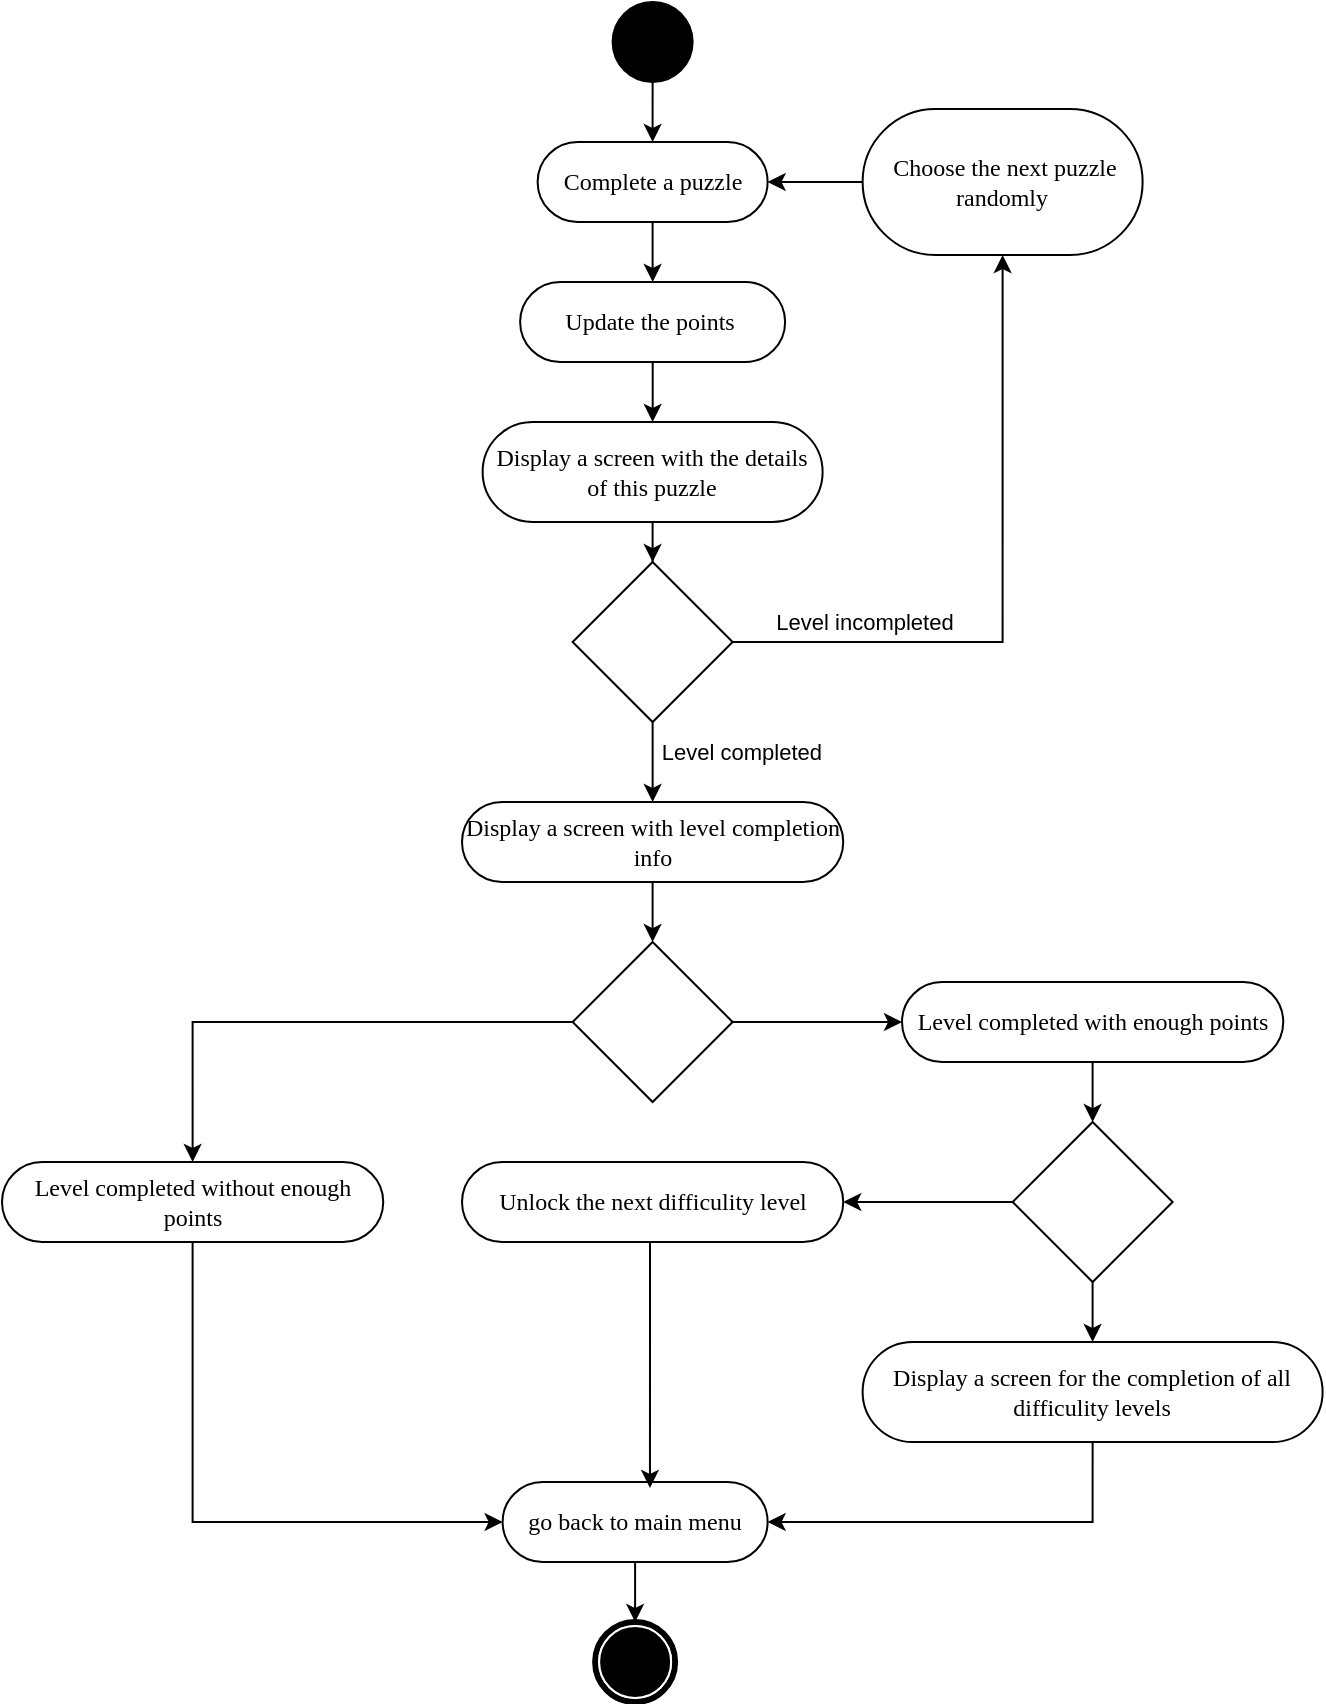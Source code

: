 <mxfile version="23.1.2" type="github">
  <diagram name="第 1 页" id="f0YeDjMEGShFUGs4qQmA">
    <mxGraphModel dx="2074" dy="3478" grid="1" gridSize="10" guides="1" tooltips="1" connect="1" arrows="1" fold="1" page="1" pageScale="1" pageWidth="827" pageHeight="1169" math="0" shadow="0">
      <root>
        <mxCell id="0" />
        <mxCell id="1" parent="0" />
        <mxCell id="w6Ssev359jJsRczqyK-9-29" value="" style="edgeStyle=orthogonalEdgeStyle;rounded=0;orthogonalLoop=1;jettySize=auto;html=1;" parent="1" source="w6Ssev359jJsRczqyK-9-2" target="w6Ssev359jJsRczqyK-9-28" edge="1">
          <mxGeometry relative="1" as="geometry" />
        </mxCell>
        <mxCell id="w6Ssev359jJsRczqyK-9-2" value="Update the points&amp;nbsp;" style="rounded=1;whiteSpace=wrap;html=1;shadow=0;comic=0;labelBackgroundColor=none;strokeWidth=1;fontFamily=Verdana;fontSize=12;align=center;arcSize=50;" parent="1" vertex="1">
          <mxGeometry x="259.06" y="-2140" width="132.5" height="40" as="geometry" />
        </mxCell>
        <mxCell id="w6Ssev359jJsRczqyK-9-3" value="" style="edgeStyle=orthogonalEdgeStyle;rounded=0;orthogonalLoop=1;jettySize=auto;html=1;entryX=0.5;entryY=0;entryDx=0;entryDy=0;" parent="1" source="w6Ssev359jJsRczqyK-9-4" target="w6Ssev359jJsRczqyK-9-27" edge="1">
          <mxGeometry relative="1" as="geometry">
            <mxPoint x="325.31" y="-2210" as="targetPoint" />
          </mxGeometry>
        </mxCell>
        <mxCell id="w6Ssev359jJsRczqyK-9-4" value="" style="ellipse;whiteSpace=wrap;html=1;rounded=0;shadow=0;comic=0;labelBackgroundColor=none;strokeWidth=1;fillColor=#000000;fontFamily=Verdana;fontSize=12;align=center;" parent="1" vertex="1">
          <mxGeometry x="305.31" y="-2280" width="40" height="40" as="geometry" />
        </mxCell>
        <mxCell id="w6Ssev359jJsRczqyK-9-25" value="" style="shape=mxgraph.bpmn.shape;html=1;verticalLabelPosition=bottom;labelBackgroundColor=#ffffff;verticalAlign=top;perimeter=ellipsePerimeter;outline=end;symbol=terminate;rounded=0;shadow=0;comic=0;strokeWidth=1;fontFamily=Verdana;fontSize=12;align=center;" parent="1" vertex="1">
          <mxGeometry x="296.56" y="-1470" width="40" height="40" as="geometry" />
        </mxCell>
        <mxCell id="w6Ssev359jJsRczqyK-9-26" value="" style="edgeStyle=orthogonalEdgeStyle;rounded=0;orthogonalLoop=1;jettySize=auto;html=1;" parent="1" source="w6Ssev359jJsRczqyK-9-27" target="w6Ssev359jJsRczqyK-9-2" edge="1">
          <mxGeometry relative="1" as="geometry" />
        </mxCell>
        <mxCell id="w6Ssev359jJsRczqyK-9-27" value="Complete a puzzle" style="rounded=1;whiteSpace=wrap;html=1;shadow=0;comic=0;labelBackgroundColor=none;strokeWidth=1;fontFamily=Verdana;fontSize=12;align=center;arcSize=50;" parent="1" vertex="1">
          <mxGeometry x="267.81" y="-2210" width="115" height="40" as="geometry" />
        </mxCell>
        <mxCell id="w6Ssev359jJsRczqyK-9-31" value="" style="edgeStyle=orthogonalEdgeStyle;rounded=0;orthogonalLoop=1;jettySize=auto;html=1;" parent="1" source="w6Ssev359jJsRczqyK-9-28" target="w6Ssev359jJsRczqyK-9-30" edge="1">
          <mxGeometry relative="1" as="geometry" />
        </mxCell>
        <mxCell id="w6Ssev359jJsRczqyK-9-28" value="Display a screen with the details of this puzzle" style="rounded=1;whiteSpace=wrap;html=1;shadow=0;comic=0;labelBackgroundColor=none;strokeWidth=1;fontFamily=Verdana;fontSize=12;align=center;arcSize=50;" parent="1" vertex="1">
          <mxGeometry x="240.31" y="-2070" width="170" height="50" as="geometry" />
        </mxCell>
        <mxCell id="w6Ssev359jJsRczqyK-9-47" value="" style="edgeStyle=orthogonalEdgeStyle;rounded=0;orthogonalLoop=1;jettySize=auto;html=1;entryX=0.5;entryY=0;entryDx=0;entryDy=0;" parent="1" source="w6Ssev359jJsRczqyK-9-30" target="w6Ssev359jJsRczqyK-9-34" edge="1">
          <mxGeometry relative="1" as="geometry">
            <mxPoint x="325.4" y="-1890" as="targetPoint" />
          </mxGeometry>
        </mxCell>
        <mxCell id="w6Ssev359jJsRczqyK-9-50" value="Level completed&amp;nbsp;" style="edgeLabel;html=1;align=center;verticalAlign=middle;resizable=0;points=[];" parent="w6Ssev359jJsRczqyK-9-47" vertex="1" connectable="0">
          <mxGeometry x="-0.276" relative="1" as="geometry">
            <mxPoint x="45" as="offset" />
          </mxGeometry>
        </mxCell>
        <mxCell id="v0xXK9j6HNpIpHMnE0X--4" value="" style="edgeStyle=orthogonalEdgeStyle;rounded=0;orthogonalLoop=1;jettySize=auto;html=1;entryX=0.5;entryY=1;entryDx=0;entryDy=0;" parent="1" source="w6Ssev359jJsRczqyK-9-30" target="v0xXK9j6HNpIpHMnE0X--6" edge="1">
          <mxGeometry relative="1" as="geometry">
            <mxPoint x="480.31" y="-1960" as="targetPoint" />
          </mxGeometry>
        </mxCell>
        <mxCell id="v0xXK9j6HNpIpHMnE0X--5" value="Level incompleted" style="edgeLabel;html=1;align=center;verticalAlign=middle;resizable=0;points=[];" parent="v0xXK9j6HNpIpHMnE0X--4" vertex="1" connectable="0">
          <mxGeometry x="-0.074" y="1" relative="1" as="geometry">
            <mxPoint x="-69" y="7" as="offset" />
          </mxGeometry>
        </mxCell>
        <mxCell id="w6Ssev359jJsRczqyK-9-30" value="" style="rhombus;whiteSpace=wrap;html=1;" parent="1" vertex="1">
          <mxGeometry x="285.31" y="-2000" width="80" height="80" as="geometry" />
        </mxCell>
        <mxCell id="1_Lp_Znfj6XmXs-wdfdf-5" value="" style="edgeStyle=orthogonalEdgeStyle;rounded=0;orthogonalLoop=1;jettySize=auto;html=1;" edge="1" parent="1" source="w6Ssev359jJsRczqyK-9-34" target="1_Lp_Znfj6XmXs-wdfdf-4">
          <mxGeometry relative="1" as="geometry" />
        </mxCell>
        <mxCell id="w6Ssev359jJsRczqyK-9-34" value="Display a screen with level completion info" style="rounded=1;whiteSpace=wrap;html=1;shadow=0;comic=0;labelBackgroundColor=none;strokeWidth=1;fontFamily=Verdana;fontSize=12;align=center;arcSize=50;" parent="1" vertex="1">
          <mxGeometry x="230" y="-1880" width="190.62" height="40" as="geometry" />
        </mxCell>
        <mxCell id="v0xXK9j6HNpIpHMnE0X--8" value="" style="edgeStyle=orthogonalEdgeStyle;rounded=0;orthogonalLoop=1;jettySize=auto;html=1;" parent="1" source="v0xXK9j6HNpIpHMnE0X--6" target="w6Ssev359jJsRczqyK-9-27" edge="1">
          <mxGeometry relative="1" as="geometry" />
        </mxCell>
        <mxCell id="v0xXK9j6HNpIpHMnE0X--6" value="&amp;nbsp;Choose the next puzzle randomly" style="rounded=1;whiteSpace=wrap;html=1;shadow=0;comic=0;labelBackgroundColor=none;strokeWidth=1;fontFamily=Verdana;fontSize=12;align=center;arcSize=50;" parent="1" vertex="1">
          <mxGeometry x="430.31" y="-2226.5" width="140" height="73" as="geometry" />
        </mxCell>
        <mxCell id="v0xXK9j6HNpIpHMnE0X--18" value="" style="edgeStyle=orthogonalEdgeStyle;rounded=0;orthogonalLoop=1;jettySize=auto;html=1;" parent="1" source="v0xXK9j6HNpIpHMnE0X--15" target="w6Ssev359jJsRczqyK-9-25" edge="1">
          <mxGeometry relative="1" as="geometry" />
        </mxCell>
        <mxCell id="v0xXK9j6HNpIpHMnE0X--15" value="go back to main menu" style="rounded=1;whiteSpace=wrap;html=1;shadow=0;comic=0;labelBackgroundColor=none;strokeWidth=1;fontFamily=Verdana;fontSize=12;align=center;arcSize=50;" parent="1" vertex="1">
          <mxGeometry x="250.31" y="-1540" width="132.5" height="40" as="geometry" />
        </mxCell>
        <mxCell id="1_Lp_Znfj6XmXs-wdfdf-7" value="" style="edgeStyle=orthogonalEdgeStyle;rounded=0;orthogonalLoop=1;jettySize=auto;html=1;" edge="1" parent="1" source="1_Lp_Znfj6XmXs-wdfdf-4" target="1_Lp_Znfj6XmXs-wdfdf-6">
          <mxGeometry relative="1" as="geometry" />
        </mxCell>
        <mxCell id="1_Lp_Znfj6XmXs-wdfdf-16" value="" style="edgeStyle=orthogonalEdgeStyle;rounded=0;orthogonalLoop=1;jettySize=auto;html=1;entryX=0.5;entryY=0;entryDx=0;entryDy=0;" edge="1" parent="1" source="1_Lp_Znfj6XmXs-wdfdf-4" target="1_Lp_Znfj6XmXs-wdfdf-8">
          <mxGeometry relative="1" as="geometry">
            <mxPoint x="225.31" y="-1770" as="targetPoint" />
          </mxGeometry>
        </mxCell>
        <mxCell id="1_Lp_Znfj6XmXs-wdfdf-4" value="" style="rhombus;whiteSpace=wrap;html=1;" vertex="1" parent="1">
          <mxGeometry x="285.31" y="-1810" width="80" height="80" as="geometry" />
        </mxCell>
        <mxCell id="1_Lp_Znfj6XmXs-wdfdf-11" value="" style="edgeStyle=orthogonalEdgeStyle;rounded=0;orthogonalLoop=1;jettySize=auto;html=1;" edge="1" parent="1" source="1_Lp_Znfj6XmXs-wdfdf-6" target="1_Lp_Znfj6XmXs-wdfdf-10">
          <mxGeometry relative="1" as="geometry" />
        </mxCell>
        <mxCell id="1_Lp_Znfj6XmXs-wdfdf-6" value="Level completed with enough points" style="rounded=1;whiteSpace=wrap;html=1;shadow=0;comic=0;labelBackgroundColor=none;strokeWidth=1;fontFamily=Verdana;fontSize=12;align=center;arcSize=50;" vertex="1" parent="1">
          <mxGeometry x="450" y="-1790" width="190.62" height="40" as="geometry" />
        </mxCell>
        <mxCell id="1_Lp_Znfj6XmXs-wdfdf-22" value="" style="edgeStyle=orthogonalEdgeStyle;rounded=0;orthogonalLoop=1;jettySize=auto;html=1;entryX=0;entryY=0.5;entryDx=0;entryDy=0;" edge="1" parent="1" source="1_Lp_Znfj6XmXs-wdfdf-8" target="v0xXK9j6HNpIpHMnE0X--15">
          <mxGeometry relative="1" as="geometry">
            <mxPoint x="145" y="-1600" as="targetPoint" />
            <Array as="points">
              <mxPoint x="95" y="-1520" />
            </Array>
          </mxGeometry>
        </mxCell>
        <mxCell id="1_Lp_Znfj6XmXs-wdfdf-8" value="Level completed without enough points" style="rounded=1;whiteSpace=wrap;html=1;shadow=0;comic=0;labelBackgroundColor=none;strokeWidth=1;fontFamily=Verdana;fontSize=12;align=center;arcSize=50;" vertex="1" parent="1">
          <mxGeometry y="-1700" width="190.62" height="40" as="geometry" />
        </mxCell>
        <mxCell id="1_Lp_Znfj6XmXs-wdfdf-17" value="" style="edgeStyle=orthogonalEdgeStyle;rounded=0;orthogonalLoop=1;jettySize=auto;html=1;" edge="1" parent="1" source="1_Lp_Znfj6XmXs-wdfdf-10" target="1_Lp_Znfj6XmXs-wdfdf-13">
          <mxGeometry relative="1" as="geometry" />
        </mxCell>
        <mxCell id="1_Lp_Znfj6XmXs-wdfdf-18" value="" style="edgeStyle=orthogonalEdgeStyle;rounded=0;orthogonalLoop=1;jettySize=auto;html=1;" edge="1" parent="1" source="1_Lp_Znfj6XmXs-wdfdf-10" target="1_Lp_Znfj6XmXs-wdfdf-14">
          <mxGeometry relative="1" as="geometry" />
        </mxCell>
        <mxCell id="1_Lp_Znfj6XmXs-wdfdf-10" value="" style="rhombus;whiteSpace=wrap;html=1;" vertex="1" parent="1">
          <mxGeometry x="505.31" y="-1720" width="80" height="80" as="geometry" />
        </mxCell>
        <mxCell id="1_Lp_Znfj6XmXs-wdfdf-28" value="" style="edgeStyle=orthogonalEdgeStyle;rounded=0;orthogonalLoop=1;jettySize=auto;html=1;entryX=0.556;entryY=0.075;entryDx=0;entryDy=0;entryPerimeter=0;" edge="1" parent="1" source="1_Lp_Znfj6XmXs-wdfdf-13" target="v0xXK9j6HNpIpHMnE0X--15">
          <mxGeometry relative="1" as="geometry">
            <mxPoint x="325" y="-1540" as="targetPoint" />
            <Array as="points">
              <mxPoint x="324" y="-1620" />
              <mxPoint x="324" y="-1620" />
            </Array>
          </mxGeometry>
        </mxCell>
        <mxCell id="1_Lp_Znfj6XmXs-wdfdf-13" value="Unlock the next difficulity level" style="rounded=1;whiteSpace=wrap;html=1;shadow=0;comic=0;labelBackgroundColor=none;strokeWidth=1;fontFamily=Verdana;fontSize=12;align=center;arcSize=50;" vertex="1" parent="1">
          <mxGeometry x="230" y="-1700" width="190.62" height="40" as="geometry" />
        </mxCell>
        <mxCell id="1_Lp_Znfj6XmXs-wdfdf-20" value="" style="edgeStyle=orthogonalEdgeStyle;rounded=0;orthogonalLoop=1;jettySize=auto;html=1;entryX=1;entryY=0.5;entryDx=0;entryDy=0;exitX=0.5;exitY=1;exitDx=0;exitDy=0;" edge="1" parent="1" source="1_Lp_Znfj6XmXs-wdfdf-14" target="v0xXK9j6HNpIpHMnE0X--15">
          <mxGeometry relative="1" as="geometry">
            <mxPoint x="545.31" y="-1495" as="targetPoint" />
          </mxGeometry>
        </mxCell>
        <mxCell id="1_Lp_Znfj6XmXs-wdfdf-14" value="Display a screen for the completion of all difficulity levels" style="rounded=1;whiteSpace=wrap;html=1;shadow=0;comic=0;labelBackgroundColor=none;strokeWidth=1;fontFamily=Verdana;fontSize=12;align=center;arcSize=50;" vertex="1" parent="1">
          <mxGeometry x="430.31" y="-1610" width="230" height="50" as="geometry" />
        </mxCell>
      </root>
    </mxGraphModel>
  </diagram>
</mxfile>
